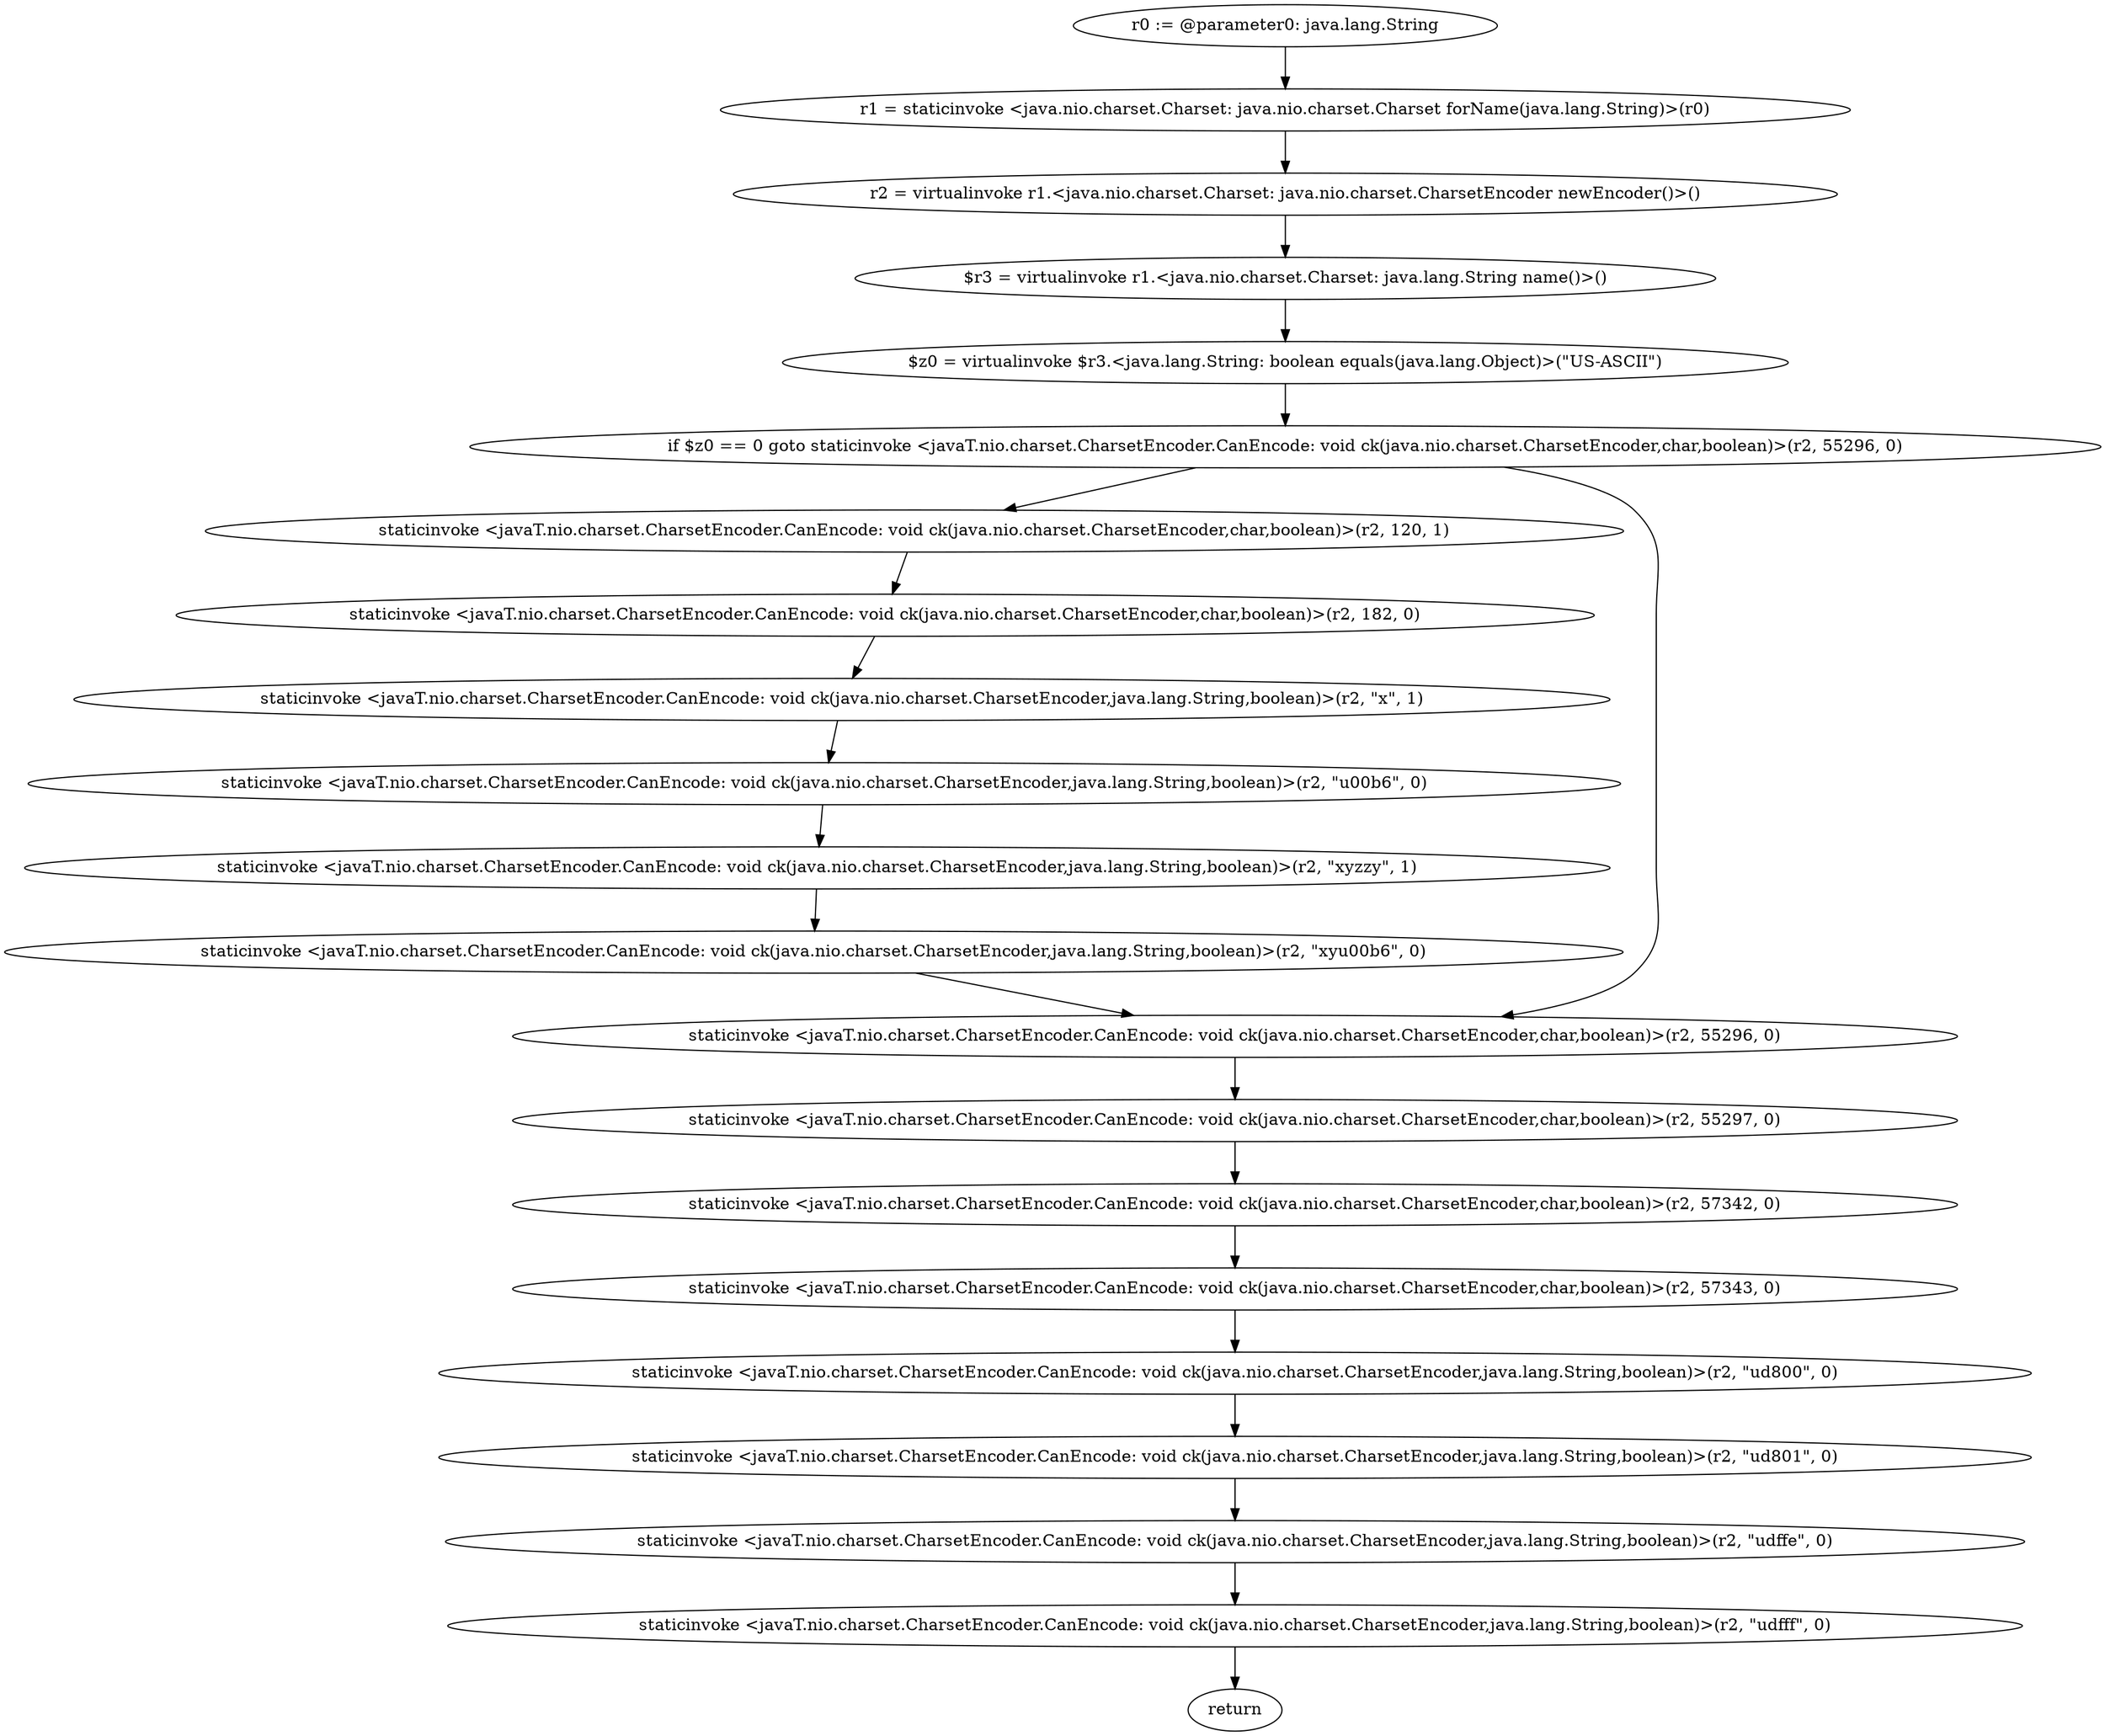 digraph "unitGraph" {
    "r0 := @parameter0: java.lang.String"
    "r1 = staticinvoke <java.nio.charset.Charset: java.nio.charset.Charset forName(java.lang.String)>(r0)"
    "r2 = virtualinvoke r1.<java.nio.charset.Charset: java.nio.charset.CharsetEncoder newEncoder()>()"
    "$r3 = virtualinvoke r1.<java.nio.charset.Charset: java.lang.String name()>()"
    "$z0 = virtualinvoke $r3.<java.lang.String: boolean equals(java.lang.Object)>(\"US-ASCII\")"
    "if $z0 == 0 goto staticinvoke <javaT.nio.charset.CharsetEncoder.CanEncode: void ck(java.nio.charset.CharsetEncoder,char,boolean)>(r2, 55296, 0)"
    "staticinvoke <javaT.nio.charset.CharsetEncoder.CanEncode: void ck(java.nio.charset.CharsetEncoder,char,boolean)>(r2, 120, 1)"
    "staticinvoke <javaT.nio.charset.CharsetEncoder.CanEncode: void ck(java.nio.charset.CharsetEncoder,char,boolean)>(r2, 182, 0)"
    "staticinvoke <javaT.nio.charset.CharsetEncoder.CanEncode: void ck(java.nio.charset.CharsetEncoder,java.lang.String,boolean)>(r2, \"x\", 1)"
    "staticinvoke <javaT.nio.charset.CharsetEncoder.CanEncode: void ck(java.nio.charset.CharsetEncoder,java.lang.String,boolean)>(r2, \"\u00b6\", 0)"
    "staticinvoke <javaT.nio.charset.CharsetEncoder.CanEncode: void ck(java.nio.charset.CharsetEncoder,java.lang.String,boolean)>(r2, \"xyzzy\", 1)"
    "staticinvoke <javaT.nio.charset.CharsetEncoder.CanEncode: void ck(java.nio.charset.CharsetEncoder,java.lang.String,boolean)>(r2, \"xy\u00b6\", 0)"
    "staticinvoke <javaT.nio.charset.CharsetEncoder.CanEncode: void ck(java.nio.charset.CharsetEncoder,char,boolean)>(r2, 55296, 0)"
    "staticinvoke <javaT.nio.charset.CharsetEncoder.CanEncode: void ck(java.nio.charset.CharsetEncoder,char,boolean)>(r2, 55297, 0)"
    "staticinvoke <javaT.nio.charset.CharsetEncoder.CanEncode: void ck(java.nio.charset.CharsetEncoder,char,boolean)>(r2, 57342, 0)"
    "staticinvoke <javaT.nio.charset.CharsetEncoder.CanEncode: void ck(java.nio.charset.CharsetEncoder,char,boolean)>(r2, 57343, 0)"
    "staticinvoke <javaT.nio.charset.CharsetEncoder.CanEncode: void ck(java.nio.charset.CharsetEncoder,java.lang.String,boolean)>(r2, \"\ud800\", 0)"
    "staticinvoke <javaT.nio.charset.CharsetEncoder.CanEncode: void ck(java.nio.charset.CharsetEncoder,java.lang.String,boolean)>(r2, \"\ud801\", 0)"
    "staticinvoke <javaT.nio.charset.CharsetEncoder.CanEncode: void ck(java.nio.charset.CharsetEncoder,java.lang.String,boolean)>(r2, \"\udffe\", 0)"
    "staticinvoke <javaT.nio.charset.CharsetEncoder.CanEncode: void ck(java.nio.charset.CharsetEncoder,java.lang.String,boolean)>(r2, \"\udfff\", 0)"
    "return"
    "r0 := @parameter0: java.lang.String"->"r1 = staticinvoke <java.nio.charset.Charset: java.nio.charset.Charset forName(java.lang.String)>(r0)";
    "r1 = staticinvoke <java.nio.charset.Charset: java.nio.charset.Charset forName(java.lang.String)>(r0)"->"r2 = virtualinvoke r1.<java.nio.charset.Charset: java.nio.charset.CharsetEncoder newEncoder()>()";
    "r2 = virtualinvoke r1.<java.nio.charset.Charset: java.nio.charset.CharsetEncoder newEncoder()>()"->"$r3 = virtualinvoke r1.<java.nio.charset.Charset: java.lang.String name()>()";
    "$r3 = virtualinvoke r1.<java.nio.charset.Charset: java.lang.String name()>()"->"$z0 = virtualinvoke $r3.<java.lang.String: boolean equals(java.lang.Object)>(\"US-ASCII\")";
    "$z0 = virtualinvoke $r3.<java.lang.String: boolean equals(java.lang.Object)>(\"US-ASCII\")"->"if $z0 == 0 goto staticinvoke <javaT.nio.charset.CharsetEncoder.CanEncode: void ck(java.nio.charset.CharsetEncoder,char,boolean)>(r2, 55296, 0)";
    "if $z0 == 0 goto staticinvoke <javaT.nio.charset.CharsetEncoder.CanEncode: void ck(java.nio.charset.CharsetEncoder,char,boolean)>(r2, 55296, 0)"->"staticinvoke <javaT.nio.charset.CharsetEncoder.CanEncode: void ck(java.nio.charset.CharsetEncoder,char,boolean)>(r2, 120, 1)";
    "if $z0 == 0 goto staticinvoke <javaT.nio.charset.CharsetEncoder.CanEncode: void ck(java.nio.charset.CharsetEncoder,char,boolean)>(r2, 55296, 0)"->"staticinvoke <javaT.nio.charset.CharsetEncoder.CanEncode: void ck(java.nio.charset.CharsetEncoder,char,boolean)>(r2, 55296, 0)";
    "staticinvoke <javaT.nio.charset.CharsetEncoder.CanEncode: void ck(java.nio.charset.CharsetEncoder,char,boolean)>(r2, 120, 1)"->"staticinvoke <javaT.nio.charset.CharsetEncoder.CanEncode: void ck(java.nio.charset.CharsetEncoder,char,boolean)>(r2, 182, 0)";
    "staticinvoke <javaT.nio.charset.CharsetEncoder.CanEncode: void ck(java.nio.charset.CharsetEncoder,char,boolean)>(r2, 182, 0)"->"staticinvoke <javaT.nio.charset.CharsetEncoder.CanEncode: void ck(java.nio.charset.CharsetEncoder,java.lang.String,boolean)>(r2, \"x\", 1)";
    "staticinvoke <javaT.nio.charset.CharsetEncoder.CanEncode: void ck(java.nio.charset.CharsetEncoder,java.lang.String,boolean)>(r2, \"x\", 1)"->"staticinvoke <javaT.nio.charset.CharsetEncoder.CanEncode: void ck(java.nio.charset.CharsetEncoder,java.lang.String,boolean)>(r2, \"\u00b6\", 0)";
    "staticinvoke <javaT.nio.charset.CharsetEncoder.CanEncode: void ck(java.nio.charset.CharsetEncoder,java.lang.String,boolean)>(r2, \"\u00b6\", 0)"->"staticinvoke <javaT.nio.charset.CharsetEncoder.CanEncode: void ck(java.nio.charset.CharsetEncoder,java.lang.String,boolean)>(r2, \"xyzzy\", 1)";
    "staticinvoke <javaT.nio.charset.CharsetEncoder.CanEncode: void ck(java.nio.charset.CharsetEncoder,java.lang.String,boolean)>(r2, \"xyzzy\", 1)"->"staticinvoke <javaT.nio.charset.CharsetEncoder.CanEncode: void ck(java.nio.charset.CharsetEncoder,java.lang.String,boolean)>(r2, \"xy\u00b6\", 0)";
    "staticinvoke <javaT.nio.charset.CharsetEncoder.CanEncode: void ck(java.nio.charset.CharsetEncoder,java.lang.String,boolean)>(r2, \"xy\u00b6\", 0)"->"staticinvoke <javaT.nio.charset.CharsetEncoder.CanEncode: void ck(java.nio.charset.CharsetEncoder,char,boolean)>(r2, 55296, 0)";
    "staticinvoke <javaT.nio.charset.CharsetEncoder.CanEncode: void ck(java.nio.charset.CharsetEncoder,char,boolean)>(r2, 55296, 0)"->"staticinvoke <javaT.nio.charset.CharsetEncoder.CanEncode: void ck(java.nio.charset.CharsetEncoder,char,boolean)>(r2, 55297, 0)";
    "staticinvoke <javaT.nio.charset.CharsetEncoder.CanEncode: void ck(java.nio.charset.CharsetEncoder,char,boolean)>(r2, 55297, 0)"->"staticinvoke <javaT.nio.charset.CharsetEncoder.CanEncode: void ck(java.nio.charset.CharsetEncoder,char,boolean)>(r2, 57342, 0)";
    "staticinvoke <javaT.nio.charset.CharsetEncoder.CanEncode: void ck(java.nio.charset.CharsetEncoder,char,boolean)>(r2, 57342, 0)"->"staticinvoke <javaT.nio.charset.CharsetEncoder.CanEncode: void ck(java.nio.charset.CharsetEncoder,char,boolean)>(r2, 57343, 0)";
    "staticinvoke <javaT.nio.charset.CharsetEncoder.CanEncode: void ck(java.nio.charset.CharsetEncoder,char,boolean)>(r2, 57343, 0)"->"staticinvoke <javaT.nio.charset.CharsetEncoder.CanEncode: void ck(java.nio.charset.CharsetEncoder,java.lang.String,boolean)>(r2, \"\ud800\", 0)";
    "staticinvoke <javaT.nio.charset.CharsetEncoder.CanEncode: void ck(java.nio.charset.CharsetEncoder,java.lang.String,boolean)>(r2, \"\ud800\", 0)"->"staticinvoke <javaT.nio.charset.CharsetEncoder.CanEncode: void ck(java.nio.charset.CharsetEncoder,java.lang.String,boolean)>(r2, \"\ud801\", 0)";
    "staticinvoke <javaT.nio.charset.CharsetEncoder.CanEncode: void ck(java.nio.charset.CharsetEncoder,java.lang.String,boolean)>(r2, \"\ud801\", 0)"->"staticinvoke <javaT.nio.charset.CharsetEncoder.CanEncode: void ck(java.nio.charset.CharsetEncoder,java.lang.String,boolean)>(r2, \"\udffe\", 0)";
    "staticinvoke <javaT.nio.charset.CharsetEncoder.CanEncode: void ck(java.nio.charset.CharsetEncoder,java.lang.String,boolean)>(r2, \"\udffe\", 0)"->"staticinvoke <javaT.nio.charset.CharsetEncoder.CanEncode: void ck(java.nio.charset.CharsetEncoder,java.lang.String,boolean)>(r2, \"\udfff\", 0)";
    "staticinvoke <javaT.nio.charset.CharsetEncoder.CanEncode: void ck(java.nio.charset.CharsetEncoder,java.lang.String,boolean)>(r2, \"\udfff\", 0)"->"return";
}
